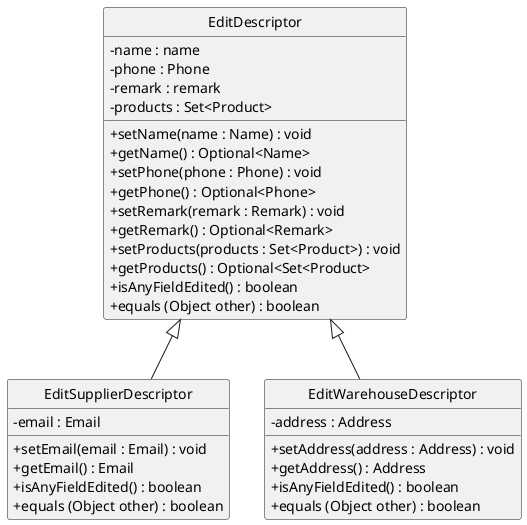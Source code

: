 @startuml
skinparam backgroundColor #ffffff
skinparam classAttributeIconSize 0
hide circle

class EditDescriptor {
    /' Fields '/
    - name : name
    - phone : Phone
    - remark : remark
    - products : Set<Product>

    /' Methods '/
    + setName(name : Name) : void
    + getName() : Optional<Name>
    + setPhone(phone : Phone) : void
    + getPhone() : Optional<Phone>
    + setRemark(remark : Remark) : void
    + getRemark() : Optional<Remark>
    + setProducts(products : Set<Product>) : void
    + getProducts() : Optional<Set<Product>
    + isAnyFieldEdited() : boolean
    + equals (Object other) : boolean
}

class EditSupplierDescriptor extends EditDescriptor {
    /' Fields '/
    - email : Email

    /' Methods '/
    + setEmail(email : Email) : void
    + getEmail() : Email
    + isAnyFieldEdited() : boolean
    + equals (Object other) : boolean
}

class EditWarehouseDescriptor extends EditDescriptor {
    /' Fields '/
    - address : Address

    /' Methods '/
    + setAddress(address : Address) : void
    + getAddress() : Address
    + isAnyFieldEdited() : boolean
    + equals (Object other) : boolean
}

@enduml
